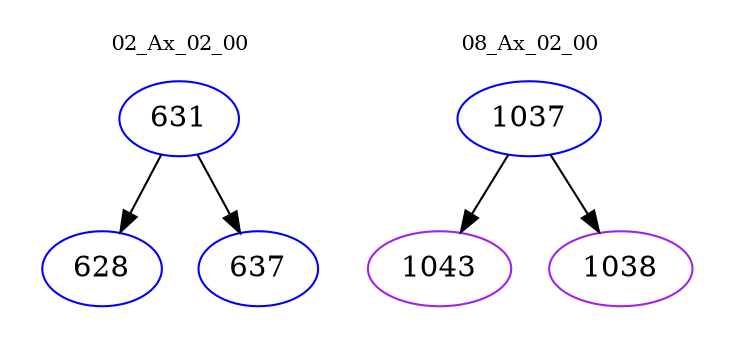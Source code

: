 digraph{
subgraph cluster_0 {
color = white
label = "02_Ax_02_00";
fontsize=10;
T0_631 [label="631", color="blue"]
T0_631 -> T0_628 [color="black"]
T0_628 [label="628", color="blue"]
T0_631 -> T0_637 [color="black"]
T0_637 [label="637", color="blue"]
}
subgraph cluster_1 {
color = white
label = "08_Ax_02_00";
fontsize=10;
T1_1037 [label="1037", color="blue"]
T1_1037 -> T1_1043 [color="black"]
T1_1043 [label="1043", color="purple"]
T1_1037 -> T1_1038 [color="black"]
T1_1038 [label="1038", color="purple"]
}
}
